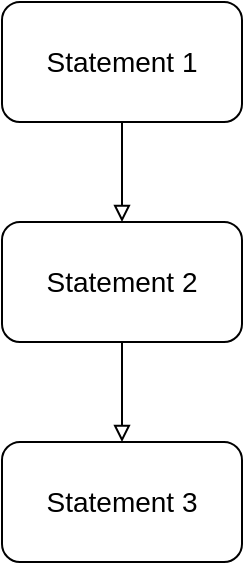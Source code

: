 <mxfile version="12.7.4" type="device"><diagram id="C5RBs43oDa-KdzZeNtuy" name="Page-1"><mxGraphModel dx="1038" dy="531" grid="1" gridSize="10" guides="1" tooltips="1" connect="1" arrows="1" fold="1" page="1" pageScale="1" pageWidth="827" pageHeight="1169" math="0" shadow="0"><root><mxCell id="WIyWlLk6GJQsqaUBKTNV-0"/><mxCell id="WIyWlLk6GJQsqaUBKTNV-1" parent="WIyWlLk6GJQsqaUBKTNV-0"/><mxCell id="7kUeNe8gwM-oFzCaWB0E-32" style="edgeStyle=orthogonalEdgeStyle;rounded=0;orthogonalLoop=1;jettySize=auto;html=1;entryX=0.5;entryY=0;entryDx=0;entryDy=0;endArrow=block;endFill=0;fontSize=14;" edge="1" parent="WIyWlLk6GJQsqaUBKTNV-1" source="7kUeNe8gwM-oFzCaWB0E-29" target="7kUeNe8gwM-oFzCaWB0E-30"><mxGeometry relative="1" as="geometry"/></mxCell><mxCell id="7kUeNe8gwM-oFzCaWB0E-29" value="Statement 1" style="rounded=1;whiteSpace=wrap;html=1;fontSize=14;" vertex="1" parent="WIyWlLk6GJQsqaUBKTNV-1"><mxGeometry x="80" y="80" width="120" height="60" as="geometry"/></mxCell><mxCell id="7kUeNe8gwM-oFzCaWB0E-33" style="edgeStyle=orthogonalEdgeStyle;rounded=0;orthogonalLoop=1;jettySize=auto;html=1;entryX=0.5;entryY=0;entryDx=0;entryDy=0;endArrow=block;endFill=0;fontSize=14;" edge="1" parent="WIyWlLk6GJQsqaUBKTNV-1" source="7kUeNe8gwM-oFzCaWB0E-30" target="7kUeNe8gwM-oFzCaWB0E-31"><mxGeometry relative="1" as="geometry"/></mxCell><mxCell id="7kUeNe8gwM-oFzCaWB0E-30" value="Statement 2" style="rounded=1;whiteSpace=wrap;html=1;fontSize=14;" vertex="1" parent="WIyWlLk6GJQsqaUBKTNV-1"><mxGeometry x="80" y="190" width="120" height="60" as="geometry"/></mxCell><mxCell id="7kUeNe8gwM-oFzCaWB0E-31" value="Statement 3" style="rounded=1;whiteSpace=wrap;html=1;fontSize=14;" vertex="1" parent="WIyWlLk6GJQsqaUBKTNV-1"><mxGeometry x="80" y="300" width="120" height="60" as="geometry"/></mxCell></root></mxGraphModel></diagram></mxfile>